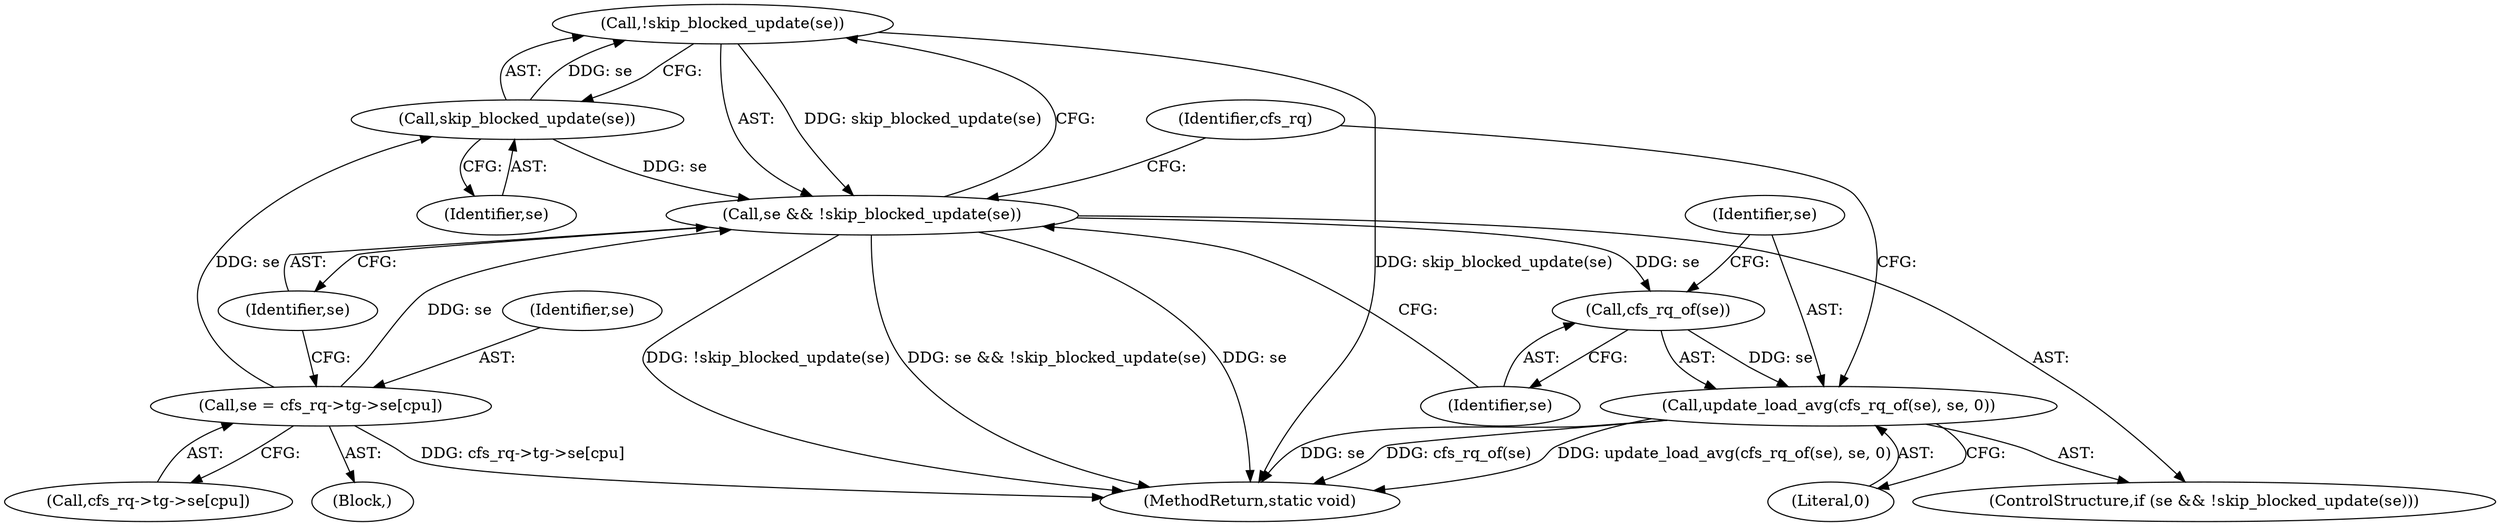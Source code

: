 digraph "0_linux_c40f7d74c741a907cfaeb73a7697081881c497d0_1@API" {
"1000154" [label="(Call,!skip_blocked_update(se))"];
"1000155" [label="(Call,skip_blocked_update(se))"];
"1000142" [label="(Call,se = cfs_rq->tg->se[cpu])"];
"1000152" [label="(Call,se && !skip_blocked_update(se))"];
"1000158" [label="(Call,cfs_rq_of(se))"];
"1000157" [label="(Call,update_load_avg(cfs_rq_of(se), se, 0))"];
"1000128" [label="(Block,)"];
"1000155" [label="(Call,skip_blocked_update(se))"];
"1000157" [label="(Call,update_load_avg(cfs_rq_of(se), se, 0))"];
"1000158" [label="(Call,cfs_rq_of(se))"];
"1000153" [label="(Identifier,se)"];
"1000160" [label="(Identifier,se)"];
"1000221" [label="(MethodReturn,static void)"];
"1000142" [label="(Call,se = cfs_rq->tg->se[cpu])"];
"1000144" [label="(Call,cfs_rq->tg->se[cpu])"];
"1000161" [label="(Literal,0)"];
"1000156" [label="(Identifier,se)"];
"1000151" [label="(ControlStructure,if (se && !skip_blocked_update(se)))"];
"1000159" [label="(Identifier,se)"];
"1000164" [label="(Identifier,cfs_rq)"];
"1000154" [label="(Call,!skip_blocked_update(se))"];
"1000143" [label="(Identifier,se)"];
"1000152" [label="(Call,se && !skip_blocked_update(se))"];
"1000154" -> "1000152"  [label="AST: "];
"1000154" -> "1000155"  [label="CFG: "];
"1000155" -> "1000154"  [label="AST: "];
"1000152" -> "1000154"  [label="CFG: "];
"1000154" -> "1000221"  [label="DDG: skip_blocked_update(se)"];
"1000154" -> "1000152"  [label="DDG: skip_blocked_update(se)"];
"1000155" -> "1000154"  [label="DDG: se"];
"1000155" -> "1000156"  [label="CFG: "];
"1000156" -> "1000155"  [label="AST: "];
"1000155" -> "1000152"  [label="DDG: se"];
"1000142" -> "1000155"  [label="DDG: se"];
"1000142" -> "1000128"  [label="AST: "];
"1000142" -> "1000144"  [label="CFG: "];
"1000143" -> "1000142"  [label="AST: "];
"1000144" -> "1000142"  [label="AST: "];
"1000153" -> "1000142"  [label="CFG: "];
"1000142" -> "1000221"  [label="DDG: cfs_rq->tg->se[cpu]"];
"1000142" -> "1000152"  [label="DDG: se"];
"1000152" -> "1000151"  [label="AST: "];
"1000152" -> "1000153"  [label="CFG: "];
"1000153" -> "1000152"  [label="AST: "];
"1000159" -> "1000152"  [label="CFG: "];
"1000164" -> "1000152"  [label="CFG: "];
"1000152" -> "1000221"  [label="DDG: se"];
"1000152" -> "1000221"  [label="DDG: se && !skip_blocked_update(se)"];
"1000152" -> "1000221"  [label="DDG: !skip_blocked_update(se)"];
"1000152" -> "1000158"  [label="DDG: se"];
"1000158" -> "1000157"  [label="AST: "];
"1000158" -> "1000159"  [label="CFG: "];
"1000159" -> "1000158"  [label="AST: "];
"1000160" -> "1000158"  [label="CFG: "];
"1000158" -> "1000157"  [label="DDG: se"];
"1000157" -> "1000151"  [label="AST: "];
"1000157" -> "1000161"  [label="CFG: "];
"1000160" -> "1000157"  [label="AST: "];
"1000161" -> "1000157"  [label="AST: "];
"1000164" -> "1000157"  [label="CFG: "];
"1000157" -> "1000221"  [label="DDG: update_load_avg(cfs_rq_of(se), se, 0)"];
"1000157" -> "1000221"  [label="DDG: se"];
"1000157" -> "1000221"  [label="DDG: cfs_rq_of(se)"];
}
